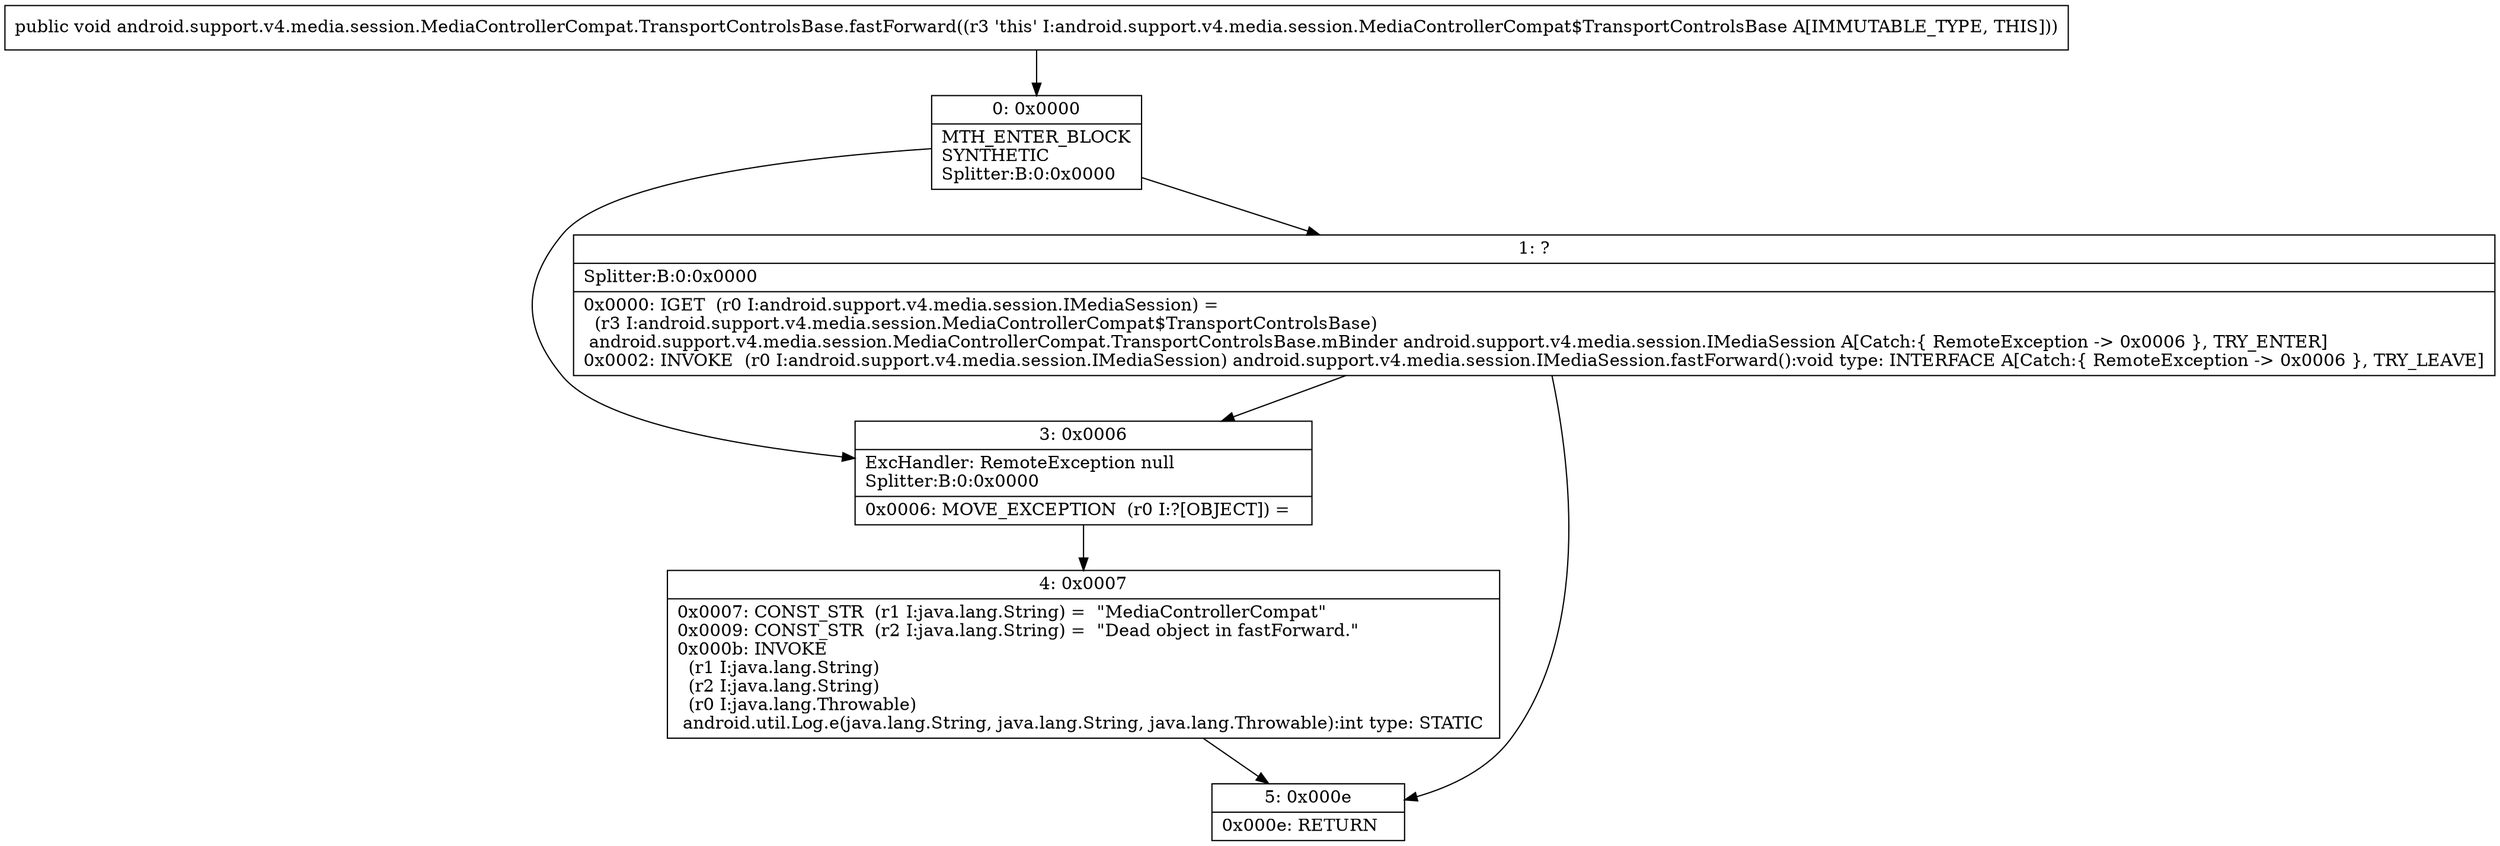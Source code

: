 digraph "CFG forandroid.support.v4.media.session.MediaControllerCompat.TransportControlsBase.fastForward()V" {
Node_0 [shape=record,label="{0\:\ 0x0000|MTH_ENTER_BLOCK\lSYNTHETIC\lSplitter:B:0:0x0000\l}"];
Node_1 [shape=record,label="{1\:\ ?|Splitter:B:0:0x0000\l|0x0000: IGET  (r0 I:android.support.v4.media.session.IMediaSession) = \l  (r3 I:android.support.v4.media.session.MediaControllerCompat$TransportControlsBase)\l android.support.v4.media.session.MediaControllerCompat.TransportControlsBase.mBinder android.support.v4.media.session.IMediaSession A[Catch:\{ RemoteException \-\> 0x0006 \}, TRY_ENTER]\l0x0002: INVOKE  (r0 I:android.support.v4.media.session.IMediaSession) android.support.v4.media.session.IMediaSession.fastForward():void type: INTERFACE A[Catch:\{ RemoteException \-\> 0x0006 \}, TRY_LEAVE]\l}"];
Node_3 [shape=record,label="{3\:\ 0x0006|ExcHandler: RemoteException null\lSplitter:B:0:0x0000\l|0x0006: MOVE_EXCEPTION  (r0 I:?[OBJECT]) =  \l}"];
Node_4 [shape=record,label="{4\:\ 0x0007|0x0007: CONST_STR  (r1 I:java.lang.String) =  \"MediaControllerCompat\" \l0x0009: CONST_STR  (r2 I:java.lang.String) =  \"Dead object in fastForward.\" \l0x000b: INVOKE  \l  (r1 I:java.lang.String)\l  (r2 I:java.lang.String)\l  (r0 I:java.lang.Throwable)\l android.util.Log.e(java.lang.String, java.lang.String, java.lang.Throwable):int type: STATIC \l}"];
Node_5 [shape=record,label="{5\:\ 0x000e|0x000e: RETURN   \l}"];
MethodNode[shape=record,label="{public void android.support.v4.media.session.MediaControllerCompat.TransportControlsBase.fastForward((r3 'this' I:android.support.v4.media.session.MediaControllerCompat$TransportControlsBase A[IMMUTABLE_TYPE, THIS])) }"];
MethodNode -> Node_0;
Node_0 -> Node_1;
Node_0 -> Node_3;
Node_1 -> Node_3;
Node_1 -> Node_5;
Node_3 -> Node_4;
Node_4 -> Node_5;
}

